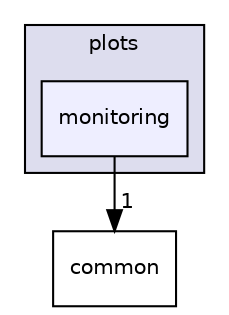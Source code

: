digraph "windows/plots/monitoring" {
  compound=true
  node [ fontsize="10", fontname="Helvetica"];
  edge [ labelfontsize="10", labelfontname="Helvetica"];
  subgraph clusterdir_e71b46db7c9d6461f5052c9025042cf3 {
    graph [ bgcolor="#ddddee", pencolor="black", label="plots" fontname="Helvetica", fontsize="10", URL="dir_e71b46db7c9d6461f5052c9025042cf3.html"]
  dir_b977703e3a52518bcf45d240dca2cbd7 [shape=box, label="monitoring", style="filled", fillcolor="#eeeeff", pencolor="black", URL="dir_b977703e3a52518bcf45d240dca2cbd7.html"];
  }
  dir_89353dab8439e9af87fd3a91970e1a6b [shape=box label="common" URL="dir_89353dab8439e9af87fd3a91970e1a6b.html"];
  dir_b977703e3a52518bcf45d240dca2cbd7->dir_89353dab8439e9af87fd3a91970e1a6b [headlabel="1", labeldistance=1.5 headhref="dir_000008_000003.html"];
}
